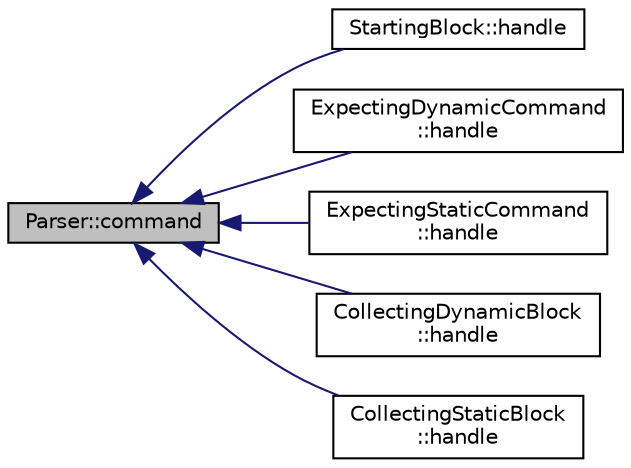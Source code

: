 digraph "Parser::command"
{
 // INTERACTIVE_SVG=YES
  edge [fontname="Helvetica",fontsize="10",labelfontname="Helvetica",labelfontsize="10"];
  node [fontname="Helvetica",fontsize="10",shape=record];
  rankdir="LR";
  Node1 [label="Parser::command",height=0.2,width=0.4,color="black", fillcolor="grey75", style="filled" fontcolor="black"];
  Node1 -> Node2 [dir="back",color="midnightblue",fontsize="10",style="solid",fontname="Helvetica"];
  Node2 [label="StartingBlock::handle",height=0.2,width=0.4,color="black", fillcolor="white", style="filled",URL="$class_starting_block.html#ad02562eef7d122f865803c1debc27f54"];
  Node1 -> Node3 [dir="back",color="midnightblue",fontsize="10",style="solid",fontname="Helvetica"];
  Node3 [label="ExpectingDynamicCommand\l::handle",height=0.2,width=0.4,color="black", fillcolor="white", style="filled",URL="$class_expecting_dynamic_command.html#a1fcc00b7b10beb5c15c9cba4eac21567"];
  Node1 -> Node4 [dir="back",color="midnightblue",fontsize="10",style="solid",fontname="Helvetica"];
  Node4 [label="ExpectingStaticCommand\l::handle",height=0.2,width=0.4,color="black", fillcolor="white", style="filled",URL="$class_expecting_static_command.html#a4f05dcc686fe20c89b21e9e2110ddf8a"];
  Node1 -> Node5 [dir="back",color="midnightblue",fontsize="10",style="solid",fontname="Helvetica"];
  Node5 [label="CollectingDynamicBlock\l::handle",height=0.2,width=0.4,color="black", fillcolor="white", style="filled",URL="$class_collecting_dynamic_block.html#a1b24141d8337e1b097f1114f6285396d"];
  Node1 -> Node6 [dir="back",color="midnightblue",fontsize="10",style="solid",fontname="Helvetica"];
  Node6 [label="CollectingStaticBlock\l::handle",height=0.2,width=0.4,color="black", fillcolor="white", style="filled",URL="$class_collecting_static_block.html#ae3b1cc7db819dafaff6e5964e0b0ccbe"];
}
